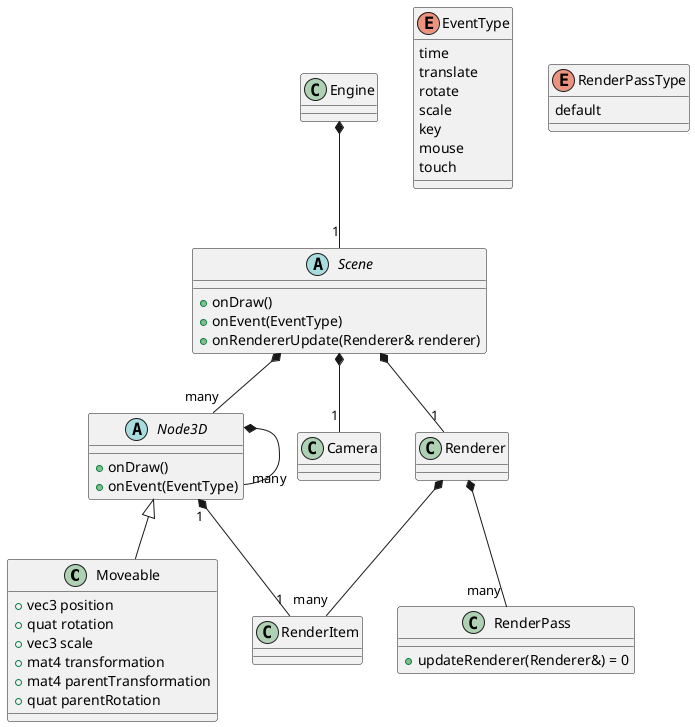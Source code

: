@startuml

class Moveable {
  +vec3 position
  +quat rotation
  +vec3 scale
  +mat4 transformation
  +mat4 parentTransformation
  +quat parentRotation
}

abstract class Node3D {
  +onDraw()
  +onEvent(EventType)
}

abstract class Scene {
  +onDraw()
  +onEvent(EventType)
  +onRendererUpdate(Renderer& renderer)
}

class RenderPass {
  +updateRenderer(Renderer&) = 0
}

class Camera {

}

enum EventType {
  time
  translate
  rotate
  scale
  key
  mouse
  touch
}

enum RenderPassType {
  default
}

Node3D *-- "many" Node3D
Node3D "1" *-- "1" RenderItem
Scene *-- "many" Node3D
Scene *-- "1" Renderer
Scene *-- "1" Camera
Renderer *-- "many" RenderPass
Renderer *-- "many" RenderItem
Engine *-- "1" Scene
Node3D <|-- Moveable

@enduml